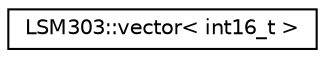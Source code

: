 digraph "Grafische Darstellung der Klassenhierarchie"
{
  edge [fontname="Helvetica",fontsize="10",labelfontname="Helvetica",labelfontsize="10"];
  node [fontname="Helvetica",fontsize="10",shape=record];
  rankdir="LR";
  Node0 [label="LSM303::vector\< int16_t \>",height=0.2,width=0.4,color="black", fillcolor="white", style="filled",URL="$structLSM303_1_1vector.html"];
}
